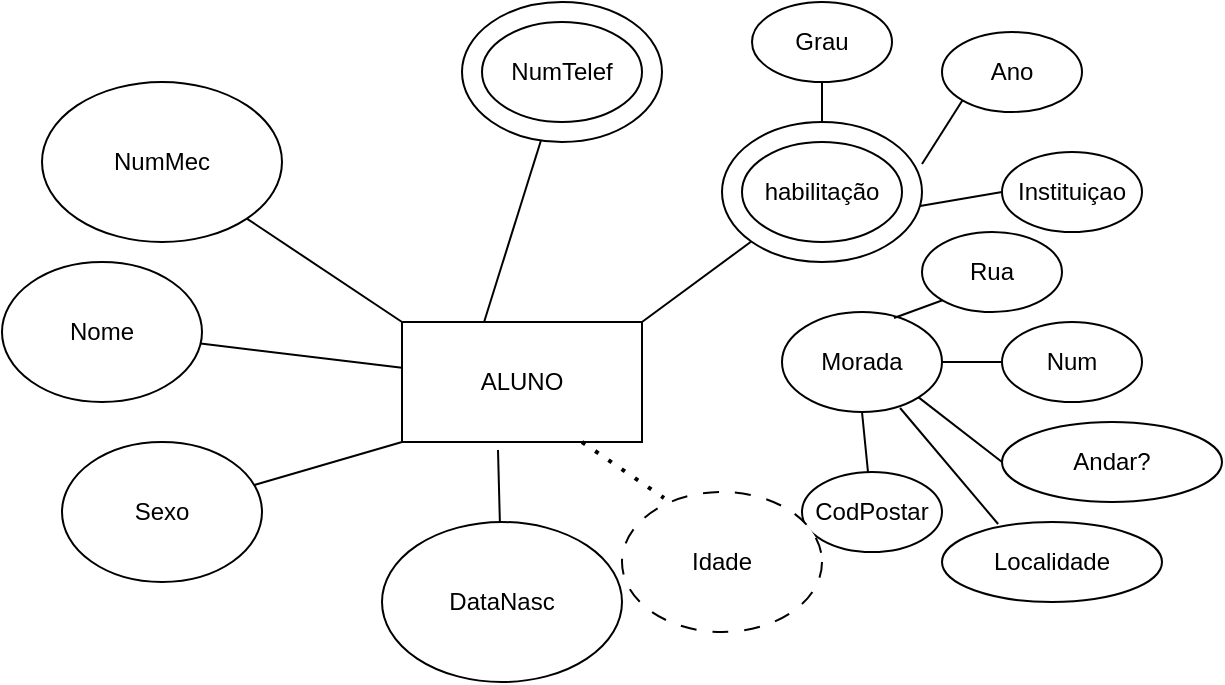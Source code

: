<mxfile version="23.1.5" type="github">
  <diagram name="Página-1" id="hKJjzm0soJHq8AZ1KZP3">
    <mxGraphModel dx="954" dy="558" grid="1" gridSize="10" guides="1" tooltips="1" connect="1" arrows="1" fold="1" page="1" pageScale="1" pageWidth="827" pageHeight="1169" math="0" shadow="0">
      <root>
        <mxCell id="0" />
        <mxCell id="1" parent="0" />
        <mxCell id="v2WpYiYs6rFsV6NI1iXC-2" value="NumMec" style="ellipse;whiteSpace=wrap;html=1;" vertex="1" parent="1">
          <mxGeometry x="140" y="150" width="120" height="80" as="geometry" />
        </mxCell>
        <mxCell id="v2WpYiYs6rFsV6NI1iXC-3" value="ALUNO" style="rounded=0;whiteSpace=wrap;html=1;" vertex="1" parent="1">
          <mxGeometry x="320" y="270" width="120" height="60" as="geometry" />
        </mxCell>
        <mxCell id="v2WpYiYs6rFsV6NI1iXC-4" value="" style="endArrow=none;html=1;rounded=0;exitX=0;exitY=0;exitDx=0;exitDy=0;" edge="1" parent="1" source="v2WpYiYs6rFsV6NI1iXC-3" target="v2WpYiYs6rFsV6NI1iXC-2">
          <mxGeometry width="50" height="50" relative="1" as="geometry">
            <mxPoint x="390" y="320" as="sourcePoint" />
            <mxPoint x="440" y="270" as="targetPoint" />
          </mxGeometry>
        </mxCell>
        <mxCell id="v2WpYiYs6rFsV6NI1iXC-5" value="Nome" style="ellipse;whiteSpace=wrap;html=1;" vertex="1" parent="1">
          <mxGeometry x="120" y="240" width="100" height="70" as="geometry" />
        </mxCell>
        <mxCell id="v2WpYiYs6rFsV6NI1iXC-6" value="Sexo" style="ellipse;whiteSpace=wrap;html=1;" vertex="1" parent="1">
          <mxGeometry x="150" y="330" width="100" height="70" as="geometry" />
        </mxCell>
        <mxCell id="v2WpYiYs6rFsV6NI1iXC-7" value="" style="endArrow=none;html=1;rounded=0;" edge="1" parent="1" source="v2WpYiYs6rFsV6NI1iXC-5" target="v2WpYiYs6rFsV6NI1iXC-3">
          <mxGeometry width="50" height="50" relative="1" as="geometry">
            <mxPoint x="390" y="320" as="sourcePoint" />
            <mxPoint x="440" y="270" as="targetPoint" />
          </mxGeometry>
        </mxCell>
        <mxCell id="v2WpYiYs6rFsV6NI1iXC-8" value="" style="endArrow=none;html=1;rounded=0;entryX=0;entryY=1;entryDx=0;entryDy=0;" edge="1" parent="1" source="v2WpYiYs6rFsV6NI1iXC-6" target="v2WpYiYs6rFsV6NI1iXC-3">
          <mxGeometry width="50" height="50" relative="1" as="geometry">
            <mxPoint x="390" y="320" as="sourcePoint" />
            <mxPoint x="440" y="270" as="targetPoint" />
          </mxGeometry>
        </mxCell>
        <mxCell id="v2WpYiYs6rFsV6NI1iXC-9" value="DataNasc" style="ellipse;whiteSpace=wrap;html=1;" vertex="1" parent="1">
          <mxGeometry x="310" y="370" width="120" height="80" as="geometry" />
        </mxCell>
        <mxCell id="v2WpYiYs6rFsV6NI1iXC-10" value="" style="endArrow=none;html=1;rounded=0;exitX=0.4;exitY=1.067;exitDx=0;exitDy=0;exitPerimeter=0;" edge="1" parent="1" source="v2WpYiYs6rFsV6NI1iXC-3" target="v2WpYiYs6rFsV6NI1iXC-9">
          <mxGeometry width="50" height="50" relative="1" as="geometry">
            <mxPoint x="390" y="320" as="sourcePoint" />
            <mxPoint x="440" y="270" as="targetPoint" />
          </mxGeometry>
        </mxCell>
        <mxCell id="v2WpYiYs6rFsV6NI1iXC-11" value="" style="ellipse;whiteSpace=wrap;html=1;" vertex="1" parent="1">
          <mxGeometry x="350" y="110" width="100" height="70" as="geometry" />
        </mxCell>
        <mxCell id="v2WpYiYs6rFsV6NI1iXC-12" value="NumTelef" style="ellipse;whiteSpace=wrap;html=1;" vertex="1" parent="1">
          <mxGeometry x="360" y="120" width="80" height="50" as="geometry" />
        </mxCell>
        <mxCell id="v2WpYiYs6rFsV6NI1iXC-13" value="" style="endArrow=none;html=1;rounded=0;entryX=0.342;entryY=0;entryDx=0;entryDy=0;entryPerimeter=0;" edge="1" parent="1" source="v2WpYiYs6rFsV6NI1iXC-11" target="v2WpYiYs6rFsV6NI1iXC-3">
          <mxGeometry width="50" height="50" relative="1" as="geometry">
            <mxPoint x="390" y="320" as="sourcePoint" />
            <mxPoint x="440" y="270" as="targetPoint" />
          </mxGeometry>
        </mxCell>
        <mxCell id="v2WpYiYs6rFsV6NI1iXC-14" value="" style="ellipse;whiteSpace=wrap;html=1;" vertex="1" parent="1">
          <mxGeometry x="480" y="170" width="100" height="70" as="geometry" />
        </mxCell>
        <mxCell id="v2WpYiYs6rFsV6NI1iXC-15" value="habilitação" style="ellipse;whiteSpace=wrap;html=1;" vertex="1" parent="1">
          <mxGeometry x="490" y="180" width="80" height="50" as="geometry" />
        </mxCell>
        <mxCell id="v2WpYiYs6rFsV6NI1iXC-16" value="" style="endArrow=none;html=1;rounded=0;exitX=0;exitY=1;exitDx=0;exitDy=0;" edge="1" parent="1" source="v2WpYiYs6rFsV6NI1iXC-14">
          <mxGeometry width="50" height="50" relative="1" as="geometry">
            <mxPoint x="390" y="320" as="sourcePoint" />
            <mxPoint x="440" y="270" as="targetPoint" />
          </mxGeometry>
        </mxCell>
        <mxCell id="v2WpYiYs6rFsV6NI1iXC-17" value="Grau" style="ellipse;whiteSpace=wrap;html=1;" vertex="1" parent="1">
          <mxGeometry x="495" y="110" width="70" height="40" as="geometry" />
        </mxCell>
        <mxCell id="v2WpYiYs6rFsV6NI1iXC-18" value="Ano" style="ellipse;whiteSpace=wrap;html=1;" vertex="1" parent="1">
          <mxGeometry x="590" y="125" width="70" height="40" as="geometry" />
        </mxCell>
        <mxCell id="v2WpYiYs6rFsV6NI1iXC-19" value="Instituiçao" style="ellipse;whiteSpace=wrap;html=1;" vertex="1" parent="1">
          <mxGeometry x="620" y="185" width="70" height="40" as="geometry" />
        </mxCell>
        <mxCell id="v2WpYiYs6rFsV6NI1iXC-20" value="" style="endArrow=none;html=1;rounded=0;exitX=0;exitY=1;exitDx=0;exitDy=0;entryX=1;entryY=0.3;entryDx=0;entryDy=0;entryPerimeter=0;" edge="1" parent="1" source="v2WpYiYs6rFsV6NI1iXC-18" target="v2WpYiYs6rFsV6NI1iXC-14">
          <mxGeometry width="50" height="50" relative="1" as="geometry">
            <mxPoint x="690" y="175" as="sourcePoint" />
            <mxPoint x="530" y="235" as="targetPoint" />
          </mxGeometry>
        </mxCell>
        <mxCell id="v2WpYiYs6rFsV6NI1iXC-23" value="" style="endArrow=none;html=1;rounded=0;exitX=0;exitY=0.5;exitDx=0;exitDy=0;entryX=0.99;entryY=0.6;entryDx=0;entryDy=0;entryPerimeter=0;" edge="1" parent="1" source="v2WpYiYs6rFsV6NI1iXC-19" target="v2WpYiYs6rFsV6NI1iXC-14">
          <mxGeometry width="50" height="50" relative="1" as="geometry">
            <mxPoint x="390" y="320" as="sourcePoint" />
            <mxPoint x="440" y="270" as="targetPoint" />
          </mxGeometry>
        </mxCell>
        <mxCell id="v2WpYiYs6rFsV6NI1iXC-24" value="" style="endArrow=none;html=1;rounded=0;" edge="1" parent="1" source="v2WpYiYs6rFsV6NI1iXC-14" target="v2WpYiYs6rFsV6NI1iXC-17">
          <mxGeometry width="50" height="50" relative="1" as="geometry">
            <mxPoint x="390" y="320" as="sourcePoint" />
            <mxPoint x="440" y="270" as="targetPoint" />
          </mxGeometry>
        </mxCell>
        <mxCell id="v2WpYiYs6rFsV6NI1iXC-26" value="Morada" style="ellipse;whiteSpace=wrap;html=1;" vertex="1" parent="1">
          <mxGeometry x="510" y="265" width="80" height="50" as="geometry" />
        </mxCell>
        <mxCell id="v2WpYiYs6rFsV6NI1iXC-27" value="Rua" style="ellipse;whiteSpace=wrap;html=1;" vertex="1" parent="1">
          <mxGeometry x="580" y="225" width="70" height="40" as="geometry" />
        </mxCell>
        <mxCell id="v2WpYiYs6rFsV6NI1iXC-28" value="Num" style="ellipse;whiteSpace=wrap;html=1;" vertex="1" parent="1">
          <mxGeometry x="620" y="270" width="70" height="40" as="geometry" />
        </mxCell>
        <mxCell id="v2WpYiYs6rFsV6NI1iXC-29" value="Andar?" style="ellipse;whiteSpace=wrap;html=1;" vertex="1" parent="1">
          <mxGeometry x="620" y="320" width="110" height="40" as="geometry" />
        </mxCell>
        <mxCell id="v2WpYiYs6rFsV6NI1iXC-30" value="" style="endArrow=none;html=1;rounded=0;entryX=1;entryY=1;entryDx=0;entryDy=0;exitX=0;exitY=0.5;exitDx=0;exitDy=0;" edge="1" parent="1" source="v2WpYiYs6rFsV6NI1iXC-29" target="v2WpYiYs6rFsV6NI1iXC-26">
          <mxGeometry width="50" height="50" relative="1" as="geometry">
            <mxPoint x="530" y="400" as="sourcePoint" />
            <mxPoint x="580" y="350" as="targetPoint" />
          </mxGeometry>
        </mxCell>
        <mxCell id="v2WpYiYs6rFsV6NI1iXC-31" value="" style="endArrow=none;html=1;rounded=0;entryX=1;entryY=0.5;entryDx=0;entryDy=0;" edge="1" parent="1" source="v2WpYiYs6rFsV6NI1iXC-28" target="v2WpYiYs6rFsV6NI1iXC-26">
          <mxGeometry width="50" height="50" relative="1" as="geometry">
            <mxPoint x="140" y="490" as="sourcePoint" />
            <mxPoint x="190" y="440" as="targetPoint" />
          </mxGeometry>
        </mxCell>
        <mxCell id="v2WpYiYs6rFsV6NI1iXC-32" value="" style="endArrow=none;html=1;rounded=0;entryX=0;entryY=1;entryDx=0;entryDy=0;exitX=0.7;exitY=0.06;exitDx=0;exitDy=0;exitPerimeter=0;" edge="1" parent="1" source="v2WpYiYs6rFsV6NI1iXC-26" target="v2WpYiYs6rFsV6NI1iXC-27">
          <mxGeometry width="50" height="50" relative="1" as="geometry">
            <mxPoint x="60" y="520" as="sourcePoint" />
            <mxPoint x="110" y="470" as="targetPoint" />
          </mxGeometry>
        </mxCell>
        <mxCell id="v2WpYiYs6rFsV6NI1iXC-33" value="Localidade" style="ellipse;whiteSpace=wrap;html=1;" vertex="1" parent="1">
          <mxGeometry x="590" y="370" width="110" height="40" as="geometry" />
        </mxCell>
        <mxCell id="v2WpYiYs6rFsV6NI1iXC-34" value="" style="endArrow=none;html=1;rounded=0;exitX=0.738;exitY=0.96;exitDx=0;exitDy=0;exitPerimeter=0;entryX=0.255;entryY=0.025;entryDx=0;entryDy=0;entryPerimeter=0;" edge="1" parent="1" source="v2WpYiYs6rFsV6NI1iXC-26" target="v2WpYiYs6rFsV6NI1iXC-33">
          <mxGeometry width="50" height="50" relative="1" as="geometry">
            <mxPoint x="390" y="320" as="sourcePoint" />
            <mxPoint x="440" y="270" as="targetPoint" />
          </mxGeometry>
        </mxCell>
        <mxCell id="v2WpYiYs6rFsV6NI1iXC-35" value="CodPostar" style="ellipse;whiteSpace=wrap;html=1;" vertex="1" parent="1">
          <mxGeometry x="520" y="345" width="70" height="40" as="geometry" />
        </mxCell>
        <mxCell id="v2WpYiYs6rFsV6NI1iXC-36" value="" style="endArrow=none;html=1;rounded=0;entryX=0.5;entryY=1;entryDx=0;entryDy=0;" edge="1" parent="1" source="v2WpYiYs6rFsV6NI1iXC-35" target="v2WpYiYs6rFsV6NI1iXC-26">
          <mxGeometry width="50" height="50" relative="1" as="geometry">
            <mxPoint x="470" y="410" as="sourcePoint" />
            <mxPoint x="520" y="360" as="targetPoint" />
          </mxGeometry>
        </mxCell>
        <mxCell id="v2WpYiYs6rFsV6NI1iXC-37" value="Idade" style="ellipse;whiteSpace=wrap;html=1;dashed=1;dashPattern=8 8;" vertex="1" parent="1">
          <mxGeometry x="430" y="355" width="100" height="70" as="geometry" />
        </mxCell>
        <mxCell id="v2WpYiYs6rFsV6NI1iXC-38" value="" style="endArrow=none;dashed=1;html=1;dashPattern=1 3;strokeWidth=2;rounded=0;exitX=0.75;exitY=1;exitDx=0;exitDy=0;entryX=0.21;entryY=0.043;entryDx=0;entryDy=0;entryPerimeter=0;" edge="1" parent="1" source="v2WpYiYs6rFsV6NI1iXC-3" target="v2WpYiYs6rFsV6NI1iXC-37">
          <mxGeometry width="50" height="50" relative="1" as="geometry">
            <mxPoint x="390" y="320" as="sourcePoint" />
            <mxPoint x="440" y="270" as="targetPoint" />
          </mxGeometry>
        </mxCell>
      </root>
    </mxGraphModel>
  </diagram>
</mxfile>
